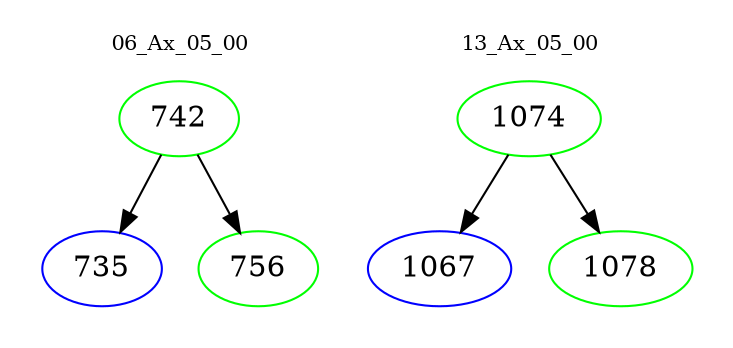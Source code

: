 digraph{
subgraph cluster_0 {
color = white
label = "06_Ax_05_00";
fontsize=10;
T0_742 [label="742", color="green"]
T0_742 -> T0_735 [color="black"]
T0_735 [label="735", color="blue"]
T0_742 -> T0_756 [color="black"]
T0_756 [label="756", color="green"]
}
subgraph cluster_1 {
color = white
label = "13_Ax_05_00";
fontsize=10;
T1_1074 [label="1074", color="green"]
T1_1074 -> T1_1067 [color="black"]
T1_1067 [label="1067", color="blue"]
T1_1074 -> T1_1078 [color="black"]
T1_1078 [label="1078", color="green"]
}
}
